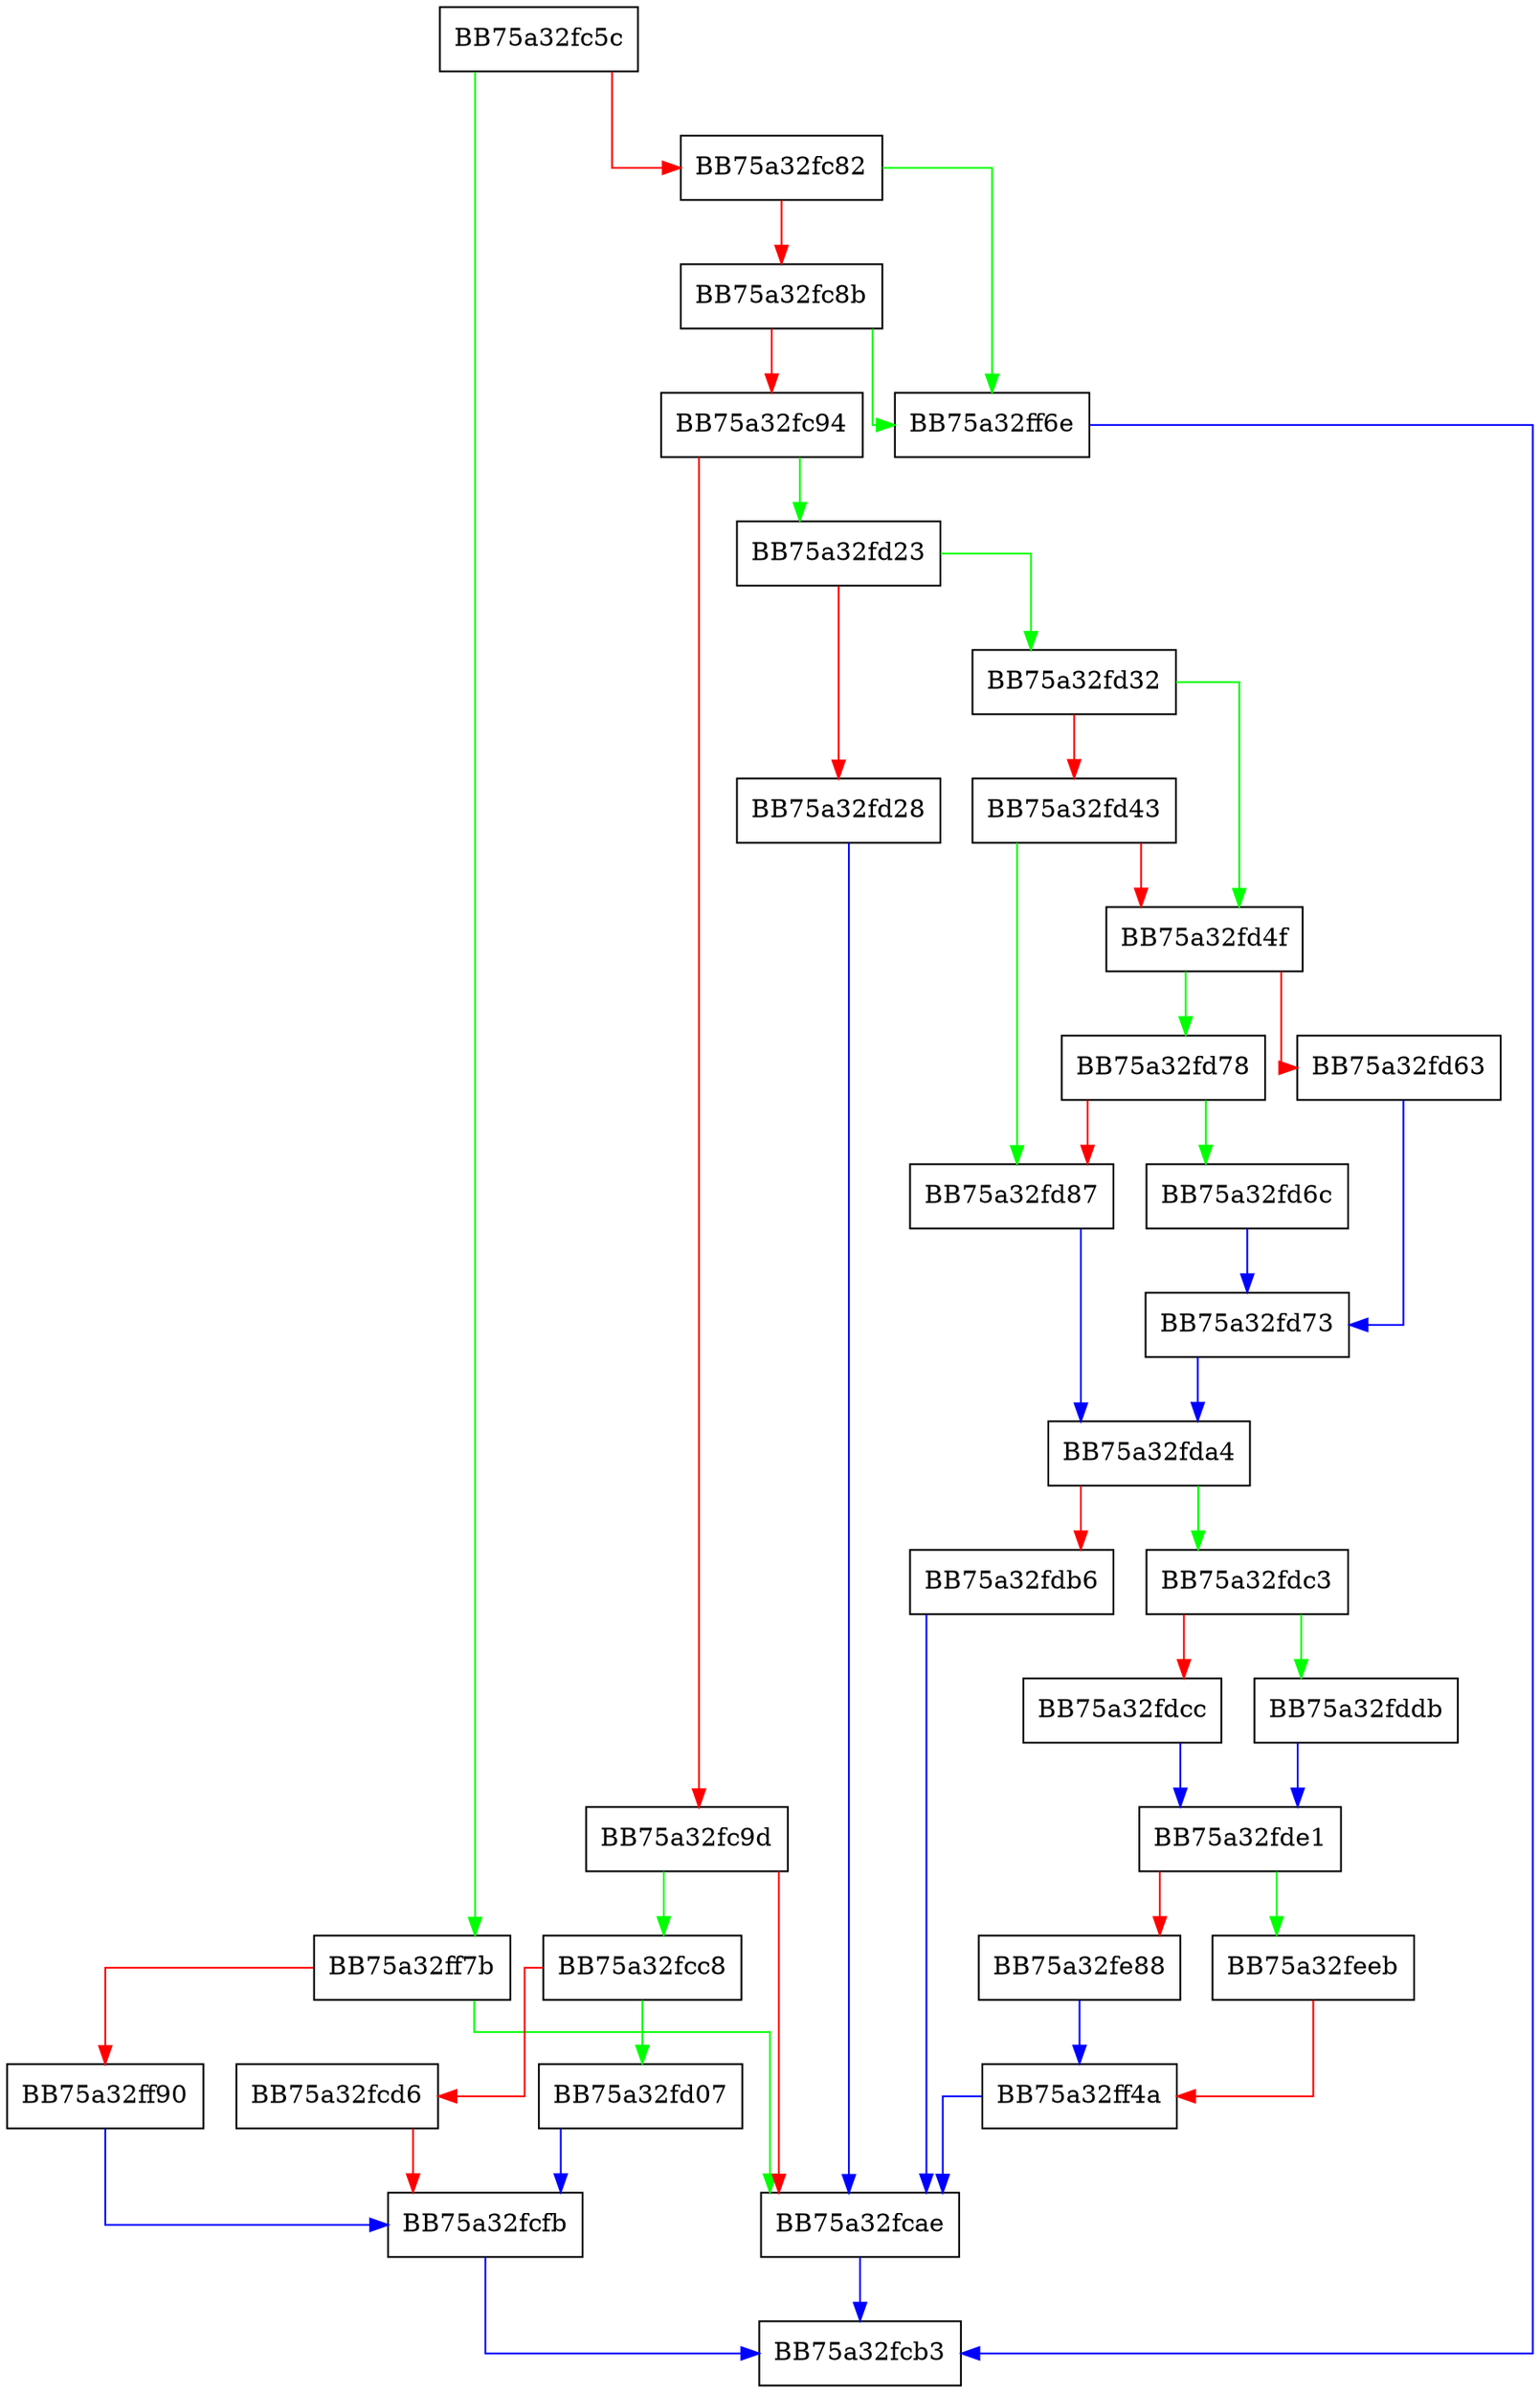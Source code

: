 digraph exotic_SSE {
  node [shape="box"];
  graph [splines=ortho];
  BB75a32fc5c -> BB75a32ff7b [color="green"];
  BB75a32fc5c -> BB75a32fc82 [color="red"];
  BB75a32fc82 -> BB75a32ff6e [color="green"];
  BB75a32fc82 -> BB75a32fc8b [color="red"];
  BB75a32fc8b -> BB75a32ff6e [color="green"];
  BB75a32fc8b -> BB75a32fc94 [color="red"];
  BB75a32fc94 -> BB75a32fd23 [color="green"];
  BB75a32fc94 -> BB75a32fc9d [color="red"];
  BB75a32fc9d -> BB75a32fcc8 [color="green"];
  BB75a32fc9d -> BB75a32fcae [color="red"];
  BB75a32fcae -> BB75a32fcb3 [color="blue"];
  BB75a32fcc8 -> BB75a32fd07 [color="green"];
  BB75a32fcc8 -> BB75a32fcd6 [color="red"];
  BB75a32fcd6 -> BB75a32fcfb [color="red"];
  BB75a32fcfb -> BB75a32fcb3 [color="blue"];
  BB75a32fd07 -> BB75a32fcfb [color="blue"];
  BB75a32fd23 -> BB75a32fd32 [color="green"];
  BB75a32fd23 -> BB75a32fd28 [color="red"];
  BB75a32fd28 -> BB75a32fcae [color="blue"];
  BB75a32fd32 -> BB75a32fd4f [color="green"];
  BB75a32fd32 -> BB75a32fd43 [color="red"];
  BB75a32fd43 -> BB75a32fd87 [color="green"];
  BB75a32fd43 -> BB75a32fd4f [color="red"];
  BB75a32fd4f -> BB75a32fd78 [color="green"];
  BB75a32fd4f -> BB75a32fd63 [color="red"];
  BB75a32fd63 -> BB75a32fd73 [color="blue"];
  BB75a32fd6c -> BB75a32fd73 [color="blue"];
  BB75a32fd73 -> BB75a32fda4 [color="blue"];
  BB75a32fd78 -> BB75a32fd6c [color="green"];
  BB75a32fd78 -> BB75a32fd87 [color="red"];
  BB75a32fd87 -> BB75a32fda4 [color="blue"];
  BB75a32fda4 -> BB75a32fdc3 [color="green"];
  BB75a32fda4 -> BB75a32fdb6 [color="red"];
  BB75a32fdb6 -> BB75a32fcae [color="blue"];
  BB75a32fdc3 -> BB75a32fddb [color="green"];
  BB75a32fdc3 -> BB75a32fdcc [color="red"];
  BB75a32fdcc -> BB75a32fde1 [color="blue"];
  BB75a32fddb -> BB75a32fde1 [color="blue"];
  BB75a32fde1 -> BB75a32feeb [color="green"];
  BB75a32fde1 -> BB75a32fe88 [color="red"];
  BB75a32fe88 -> BB75a32ff4a [color="blue"];
  BB75a32feeb -> BB75a32ff4a [color="red"];
  BB75a32ff4a -> BB75a32fcae [color="blue"];
  BB75a32ff6e -> BB75a32fcb3 [color="blue"];
  BB75a32ff7b -> BB75a32fcae [color="green"];
  BB75a32ff7b -> BB75a32ff90 [color="red"];
  BB75a32ff90 -> BB75a32fcfb [color="blue"];
}